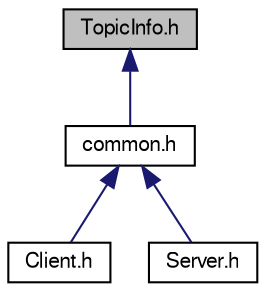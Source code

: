 digraph "TopicInfo.h"
{
  edge [fontname="FreeSans",fontsize="10",labelfontname="FreeSans",labelfontsize="10"];
  node [fontname="FreeSans",fontsize="10",shape=record];
  Node1 [label="TopicInfo.h",height=0.2,width=0.4,color="black", fillcolor="grey75", style="filled", fontcolor="black"];
  Node1 -> Node2 [dir="back",color="midnightblue",fontsize="10",style="solid",fontname="FreeSans"];
  Node2 [label="common.h",height=0.2,width=0.4,color="black", fillcolor="white", style="filled",URL="$a00020.html"];
  Node2 -> Node3 [dir="back",color="midnightblue",fontsize="10",style="solid",fontname="FreeSans"];
  Node3 [label="Client.h",height=0.2,width=0.4,color="black", fillcolor="white", style="filled",URL="$a00018.html"];
  Node2 -> Node4 [dir="back",color="midnightblue",fontsize="10",style="solid",fontname="FreeSans"];
  Node4 [label="Server.h",height=0.2,width=0.4,color="black", fillcolor="white", style="filled",URL="$a00030.html"];
}

